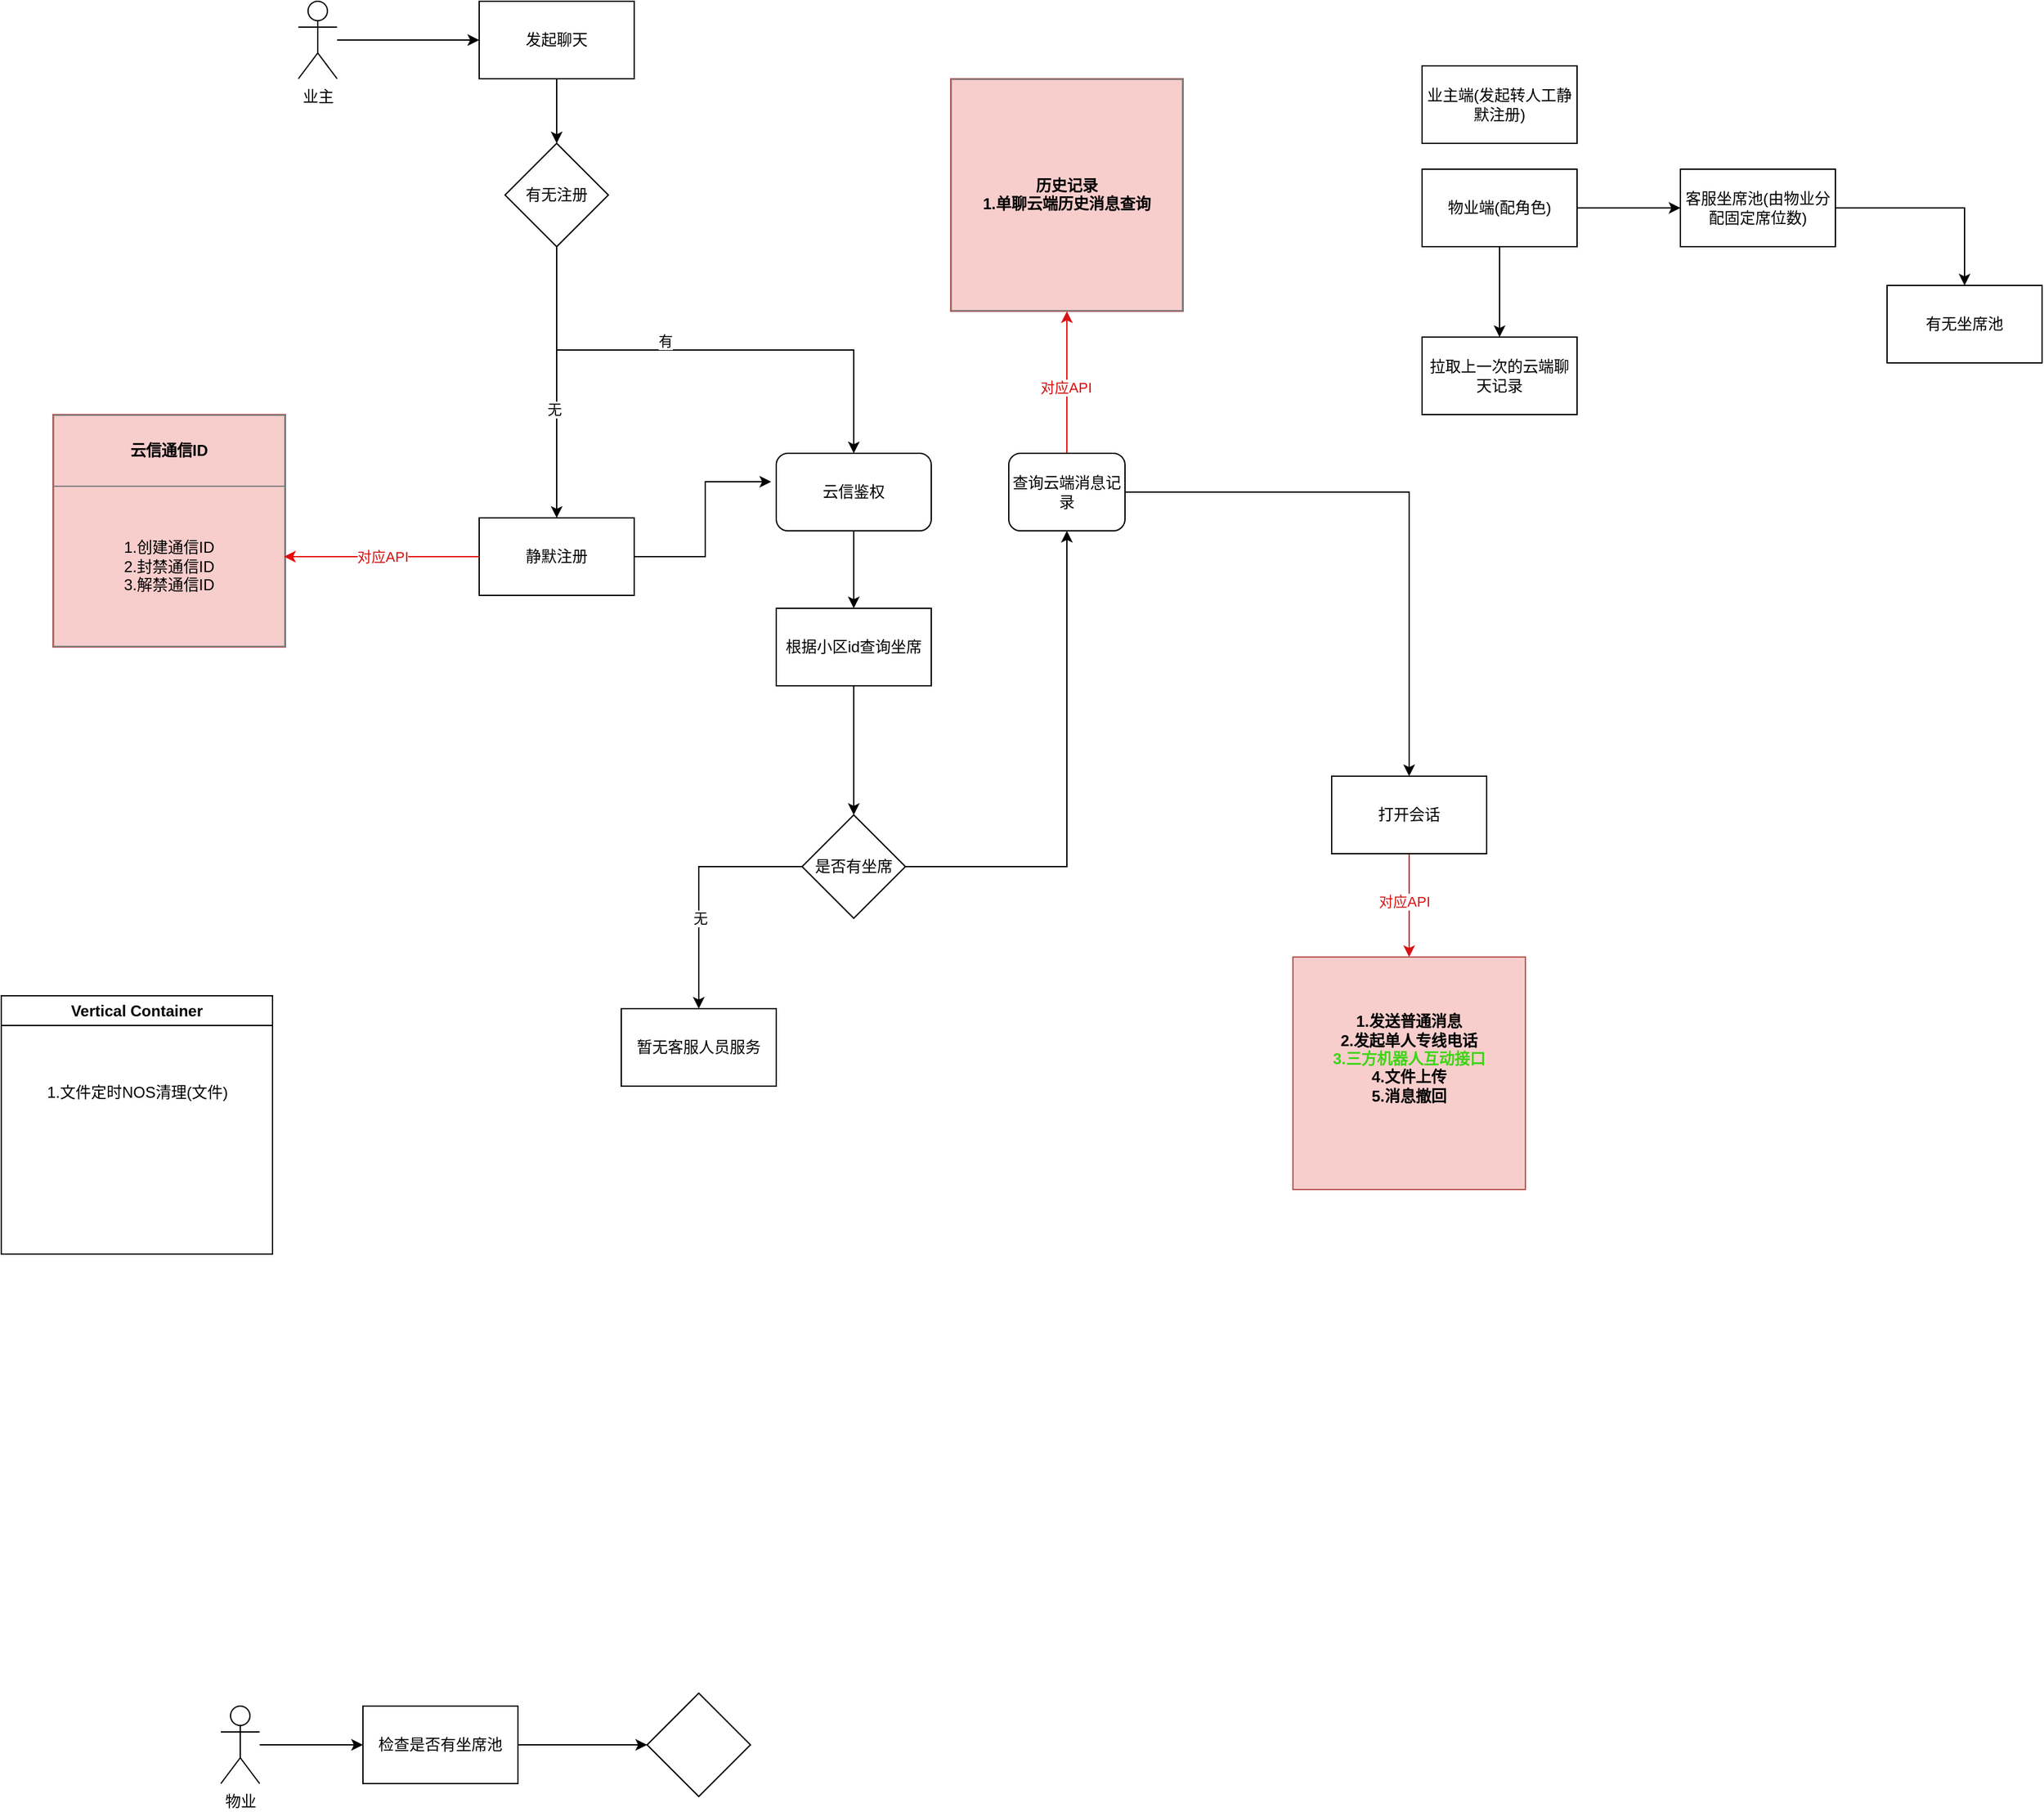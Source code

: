 <mxfile version="24.2.5" type="github">
  <diagram id="prtHgNgQTEPvFCAcTncT" name="Page-1">
    <mxGraphModel dx="2133" dy="801" grid="1" gridSize="10" guides="1" tooltips="1" connect="1" arrows="1" fold="1" page="1" pageScale="1" pageWidth="827" pageHeight="1169" math="0" shadow="0">
      <root>
        <mxCell id="0" />
        <mxCell id="1" parent="0" />
        <mxCell id="Krxz8VrOtXeD-Itm55rz-2" value="&lt;table border=&quot;1&quot; width=&quot;100%&quot; height=&quot;100%&quot; cellpadding=&quot;4&quot; style=&quot;width:100%;height:100%;border-collapse:collapse;&quot;&gt;&lt;tbody&gt;&lt;tr&gt;&lt;th align=&quot;center&quot;&gt;云信通信ID&lt;/th&gt;&lt;/tr&gt;&lt;tr&gt;&lt;td align=&quot;center&quot;&gt;1.创建通信ID&lt;br&gt;2.封禁通信ID&lt;br&gt;3.解禁通信ID&lt;/td&gt;&lt;/tr&gt;&lt;/tbody&gt;&lt;/table&gt;" style="text;html=1;whiteSpace=wrap;strokeColor=#b85450;fillColor=#f8cecc;overflow=fill;" vertex="1" parent="1">
          <mxGeometry x="-720" y="330" width="180" height="180" as="geometry" />
        </mxCell>
        <mxCell id="Krxz8VrOtXeD-Itm55rz-5" value="业主端(发起转人工静默注册)" style="whiteSpace=wrap;html=1;" vertex="1" parent="1">
          <mxGeometry x="340" y="60" width="120" height="60" as="geometry" />
        </mxCell>
        <mxCell id="Krxz8VrOtXeD-Itm55rz-10" value="" style="edgeStyle=orthogonalEdgeStyle;rounded=0;orthogonalLoop=1;jettySize=auto;html=1;" edge="1" parent="1" source="Krxz8VrOtXeD-Itm55rz-7" target="Krxz8VrOtXeD-Itm55rz-9">
          <mxGeometry relative="1" as="geometry" />
        </mxCell>
        <mxCell id="Krxz8VrOtXeD-Itm55rz-17" value="" style="edgeStyle=orthogonalEdgeStyle;rounded=0;orthogonalLoop=1;jettySize=auto;html=1;" edge="1" parent="1" source="Krxz8VrOtXeD-Itm55rz-7" target="Krxz8VrOtXeD-Itm55rz-16">
          <mxGeometry relative="1" as="geometry" />
        </mxCell>
        <mxCell id="Krxz8VrOtXeD-Itm55rz-19" value="" style="edgeStyle=orthogonalEdgeStyle;rounded=0;orthogonalLoop=1;jettySize=auto;html=1;" edge="1" parent="1" source="Krxz8VrOtXeD-Itm55rz-7" target="Krxz8VrOtXeD-Itm55rz-18">
          <mxGeometry relative="1" as="geometry" />
        </mxCell>
        <mxCell id="Krxz8VrOtXeD-Itm55rz-7" value="物业端(配角色)" style="whiteSpace=wrap;html=1;" vertex="1" parent="1">
          <mxGeometry x="340" y="140" width="120" height="60" as="geometry" />
        </mxCell>
        <mxCell id="Krxz8VrOtXeD-Itm55rz-9" value="客服坐席池(由物业分配固定席位数)" style="whiteSpace=wrap;html=1;" vertex="1" parent="1">
          <mxGeometry x="540" y="140" width="120" height="60" as="geometry" />
        </mxCell>
        <mxCell id="Krxz8VrOtXeD-Itm55rz-16" value="有无坐席池" style="whiteSpace=wrap;html=1;" vertex="1" parent="1">
          <mxGeometry x="700" y="230" width="120" height="60" as="geometry" />
        </mxCell>
        <mxCell id="Krxz8VrOtXeD-Itm55rz-18" value="拉取上一次的云端聊天记录" style="whiteSpace=wrap;html=1;" vertex="1" parent="1">
          <mxGeometry x="340" y="270" width="120" height="60" as="geometry" />
        </mxCell>
        <mxCell id="Krxz8VrOtXeD-Itm55rz-23" value="" style="edgeStyle=orthogonalEdgeStyle;rounded=0;orthogonalLoop=1;jettySize=auto;html=1;" edge="1" parent="1" source="Krxz8VrOtXeD-Itm55rz-20" target="Krxz8VrOtXeD-Itm55rz-22">
          <mxGeometry relative="1" as="geometry" />
        </mxCell>
        <mxCell id="Krxz8VrOtXeD-Itm55rz-20" value="业主" style="shape=umlActor;verticalLabelPosition=bottom;verticalAlign=top;html=1;outlineConnect=0;" vertex="1" parent="1">
          <mxGeometry x="-530" y="10" width="30" height="60" as="geometry" />
        </mxCell>
        <mxCell id="Krxz8VrOtXeD-Itm55rz-22" value="发起聊天" style="whiteSpace=wrap;html=1;verticalAlign=middle;" vertex="1" parent="1">
          <mxGeometry x="-390" y="10" width="120" height="60" as="geometry" />
        </mxCell>
        <mxCell id="Krxz8VrOtXeD-Itm55rz-27" value="" style="edgeStyle=orthogonalEdgeStyle;rounded=0;orthogonalLoop=1;jettySize=auto;html=1;" edge="1" parent="1" source="Krxz8VrOtXeD-Itm55rz-24" target="Krxz8VrOtXeD-Itm55rz-26">
          <mxGeometry relative="1" as="geometry" />
        </mxCell>
        <mxCell id="Krxz8VrOtXeD-Itm55rz-68" value="无" style="edgeLabel;html=1;align=center;verticalAlign=middle;resizable=0;points=[];" vertex="1" connectable="0" parent="Krxz8VrOtXeD-Itm55rz-27">
          <mxGeometry x="0.2" y="-2" relative="1" as="geometry">
            <mxPoint as="offset" />
          </mxGeometry>
        </mxCell>
        <mxCell id="Krxz8VrOtXeD-Itm55rz-31" style="edgeStyle=orthogonalEdgeStyle;rounded=0;orthogonalLoop=1;jettySize=auto;html=1;exitX=1;exitY=0.5;exitDx=0;exitDy=0;" edge="1" parent="1" source="Krxz8VrOtXeD-Itm55rz-24">
          <mxGeometry relative="1" as="geometry">
            <mxPoint x="-100" y="360" as="targetPoint" />
            <Array as="points">
              <mxPoint x="-330" y="160" />
              <mxPoint x="-330" y="280" />
              <mxPoint x="-100" y="280" />
            </Array>
          </mxGeometry>
        </mxCell>
        <mxCell id="Krxz8VrOtXeD-Itm55rz-32" value="有" style="edgeLabel;html=1;align=center;verticalAlign=middle;resizable=0;points=[];" vertex="1" connectable="0" parent="Krxz8VrOtXeD-Itm55rz-31">
          <mxGeometry x="-0.342" y="-2" relative="1" as="geometry">
            <mxPoint x="86" y="-2" as="offset" />
          </mxGeometry>
        </mxCell>
        <mxCell id="Krxz8VrOtXeD-Itm55rz-24" value="&lt;div style=&quot;text-align: justify;&quot;&gt;&lt;span style=&quot;background-color: initial;&quot;&gt;有无注册&lt;/span&gt;&lt;/div&gt;" style="rhombus;whiteSpace=wrap;html=1;verticalAlign=middle;" vertex="1" parent="1">
          <mxGeometry x="-370" y="120" width="80" height="80" as="geometry" />
        </mxCell>
        <mxCell id="Krxz8VrOtXeD-Itm55rz-71" value="" style="edgeStyle=orthogonalEdgeStyle;rounded=0;orthogonalLoop=1;jettySize=auto;html=1;entryX=-0.033;entryY=0.367;entryDx=0;entryDy=0;entryPerimeter=0;" edge="1" parent="1" source="Krxz8VrOtXeD-Itm55rz-26" target="Krxz8VrOtXeD-Itm55rz-72">
          <mxGeometry relative="1" as="geometry">
            <mxPoint x="-140" y="390" as="targetPoint" />
          </mxGeometry>
        </mxCell>
        <mxCell id="Krxz8VrOtXeD-Itm55rz-26" value="静默注册" style="whiteSpace=wrap;html=1;" vertex="1" parent="1">
          <mxGeometry x="-390" y="410" width="120" height="60" as="geometry" />
        </mxCell>
        <mxCell id="Krxz8VrOtXeD-Itm55rz-45" style="edgeStyle=orthogonalEdgeStyle;rounded=0;orthogonalLoop=1;jettySize=auto;html=1;" edge="1" parent="1" source="Krxz8VrOtXeD-Itm55rz-48" target="Krxz8VrOtXeD-Itm55rz-34">
          <mxGeometry relative="1" as="geometry" />
        </mxCell>
        <mxCell id="Krxz8VrOtXeD-Itm55rz-49" value="" style="edgeStyle=orthogonalEdgeStyle;rounded=0;orthogonalLoop=1;jettySize=auto;html=1;" edge="1" parent="1" source="Krxz8VrOtXeD-Itm55rz-29" target="Krxz8VrOtXeD-Itm55rz-48">
          <mxGeometry relative="1" as="geometry" />
        </mxCell>
        <mxCell id="Krxz8VrOtXeD-Itm55rz-29" value="根据小区id查询坐席" style="whiteSpace=wrap;html=1;" vertex="1" parent="1">
          <mxGeometry x="-160" y="480" width="120" height="60" as="geometry" />
        </mxCell>
        <mxCell id="Krxz8VrOtXeD-Itm55rz-44" style="edgeStyle=orthogonalEdgeStyle;rounded=0;orthogonalLoop=1;jettySize=auto;html=1;" edge="1" parent="1" source="Krxz8VrOtXeD-Itm55rz-34" target="Krxz8VrOtXeD-Itm55rz-42">
          <mxGeometry relative="1" as="geometry" />
        </mxCell>
        <mxCell id="Krxz8VrOtXeD-Itm55rz-58" style="edgeStyle=orthogonalEdgeStyle;rounded=0;orthogonalLoop=1;jettySize=auto;html=1;exitX=0.5;exitY=0;exitDx=0;exitDy=0;strokeColor=#d81313;" edge="1" parent="1" source="Krxz8VrOtXeD-Itm55rz-34" target="Krxz8VrOtXeD-Itm55rz-57">
          <mxGeometry relative="1" as="geometry" />
        </mxCell>
        <mxCell id="Krxz8VrOtXeD-Itm55rz-62" value="对应API" style="edgeLabel;html=1;align=center;verticalAlign=middle;resizable=0;points=[];fontColor=#d50b0b;" vertex="1" connectable="0" parent="Krxz8VrOtXeD-Itm55rz-58">
          <mxGeometry x="-0.073" y="1" relative="1" as="geometry">
            <mxPoint as="offset" />
          </mxGeometry>
        </mxCell>
        <mxCell id="Krxz8VrOtXeD-Itm55rz-34" value="查询云端消息记录" style="rounded=1;whiteSpace=wrap;html=1;" vertex="1" parent="1">
          <mxGeometry x="20" y="360" width="90" height="60" as="geometry" />
        </mxCell>
        <mxCell id="Krxz8VrOtXeD-Itm55rz-38" value="" style="edgeStyle=orthogonalEdgeStyle;rounded=0;orthogonalLoop=1;jettySize=auto;html=1;" edge="1" parent="1" source="Krxz8VrOtXeD-Itm55rz-36" target="Krxz8VrOtXeD-Itm55rz-37">
          <mxGeometry relative="1" as="geometry" />
        </mxCell>
        <mxCell id="Krxz8VrOtXeD-Itm55rz-36" value="物业" style="shape=umlActor;verticalLabelPosition=bottom;verticalAlign=top;html=1;outlineConnect=0;" vertex="1" parent="1">
          <mxGeometry x="-590" y="1330" width="30" height="60" as="geometry" />
        </mxCell>
        <mxCell id="Krxz8VrOtXeD-Itm55rz-40" value="" style="edgeStyle=orthogonalEdgeStyle;rounded=0;orthogonalLoop=1;jettySize=auto;html=1;" edge="1" parent="1" source="Krxz8VrOtXeD-Itm55rz-37" target="Krxz8VrOtXeD-Itm55rz-39">
          <mxGeometry relative="1" as="geometry" />
        </mxCell>
        <mxCell id="Krxz8VrOtXeD-Itm55rz-37" value="检查是否有坐席池" style="whiteSpace=wrap;html=1;verticalAlign=middle;" vertex="1" parent="1">
          <mxGeometry x="-480" y="1330" width="120" height="60" as="geometry" />
        </mxCell>
        <mxCell id="Krxz8VrOtXeD-Itm55rz-39" value="" style="rhombus;whiteSpace=wrap;html=1;" vertex="1" parent="1">
          <mxGeometry x="-260" y="1320" width="80" height="80" as="geometry" />
        </mxCell>
        <mxCell id="Krxz8VrOtXeD-Itm55rz-60" value="" style="edgeStyle=orthogonalEdgeStyle;rounded=0;orthogonalLoop=1;jettySize=auto;html=1;strokeColor=#d91212;" edge="1" parent="1" source="Krxz8VrOtXeD-Itm55rz-42">
          <mxGeometry relative="1" as="geometry">
            <mxPoint x="330" y="750" as="targetPoint" />
          </mxGeometry>
        </mxCell>
        <mxCell id="Krxz8VrOtXeD-Itm55rz-63" value="&lt;font color=&quot;#d41616&quot;&gt;对应API&lt;/font&gt;" style="edgeLabel;html=1;align=center;verticalAlign=middle;resizable=0;points=[];" vertex="1" connectable="0" parent="Krxz8VrOtXeD-Itm55rz-60">
          <mxGeometry x="-0.081" y="-4" relative="1" as="geometry">
            <mxPoint as="offset" />
          </mxGeometry>
        </mxCell>
        <mxCell id="Krxz8VrOtXeD-Itm55rz-42" value="打开会话" style="whiteSpace=wrap;html=1;" vertex="1" parent="1">
          <mxGeometry x="270" y="610" width="120" height="60" as="geometry" />
        </mxCell>
        <mxCell id="Krxz8VrOtXeD-Itm55rz-52" value="" style="edgeStyle=orthogonalEdgeStyle;rounded=0;orthogonalLoop=1;jettySize=auto;html=1;" edge="1" parent="1" source="Krxz8VrOtXeD-Itm55rz-48" target="Krxz8VrOtXeD-Itm55rz-51">
          <mxGeometry relative="1" as="geometry" />
        </mxCell>
        <mxCell id="Krxz8VrOtXeD-Itm55rz-53" value="无" style="edgeLabel;html=1;align=center;verticalAlign=middle;resizable=0;points=[];" vertex="1" connectable="0" parent="Krxz8VrOtXeD-Itm55rz-52">
          <mxGeometry x="0.263" y="1" relative="1" as="geometry">
            <mxPoint as="offset" />
          </mxGeometry>
        </mxCell>
        <mxCell id="Krxz8VrOtXeD-Itm55rz-48" value="是否有坐席" style="rhombus;whiteSpace=wrap;html=1;" vertex="1" parent="1">
          <mxGeometry x="-140" y="640" width="80" height="80" as="geometry" />
        </mxCell>
        <mxCell id="Krxz8VrOtXeD-Itm55rz-51" value="暂无客服人员服务" style="whiteSpace=wrap;html=1;" vertex="1" parent="1">
          <mxGeometry x="-280" y="790" width="120" height="60" as="geometry" />
        </mxCell>
        <mxCell id="Krxz8VrOtXeD-Itm55rz-55" style="edgeStyle=orthogonalEdgeStyle;rounded=0;orthogonalLoop=1;jettySize=auto;html=1;exitX=0;exitY=0.5;exitDx=0;exitDy=0;entryX=0.994;entryY=0.611;entryDx=0;entryDy=0;entryPerimeter=0;fontColor=#d41616;strokeColor=#e70d0d;" edge="1" parent="1" source="Krxz8VrOtXeD-Itm55rz-26" target="Krxz8VrOtXeD-Itm55rz-2">
          <mxGeometry relative="1" as="geometry" />
        </mxCell>
        <mxCell id="Krxz8VrOtXeD-Itm55rz-56" value="&lt;font color=&quot;#d51010&quot;&gt;对应API&lt;/font&gt;" style="edgeLabel;html=1;align=center;verticalAlign=middle;resizable=0;points=[];" vertex="1" connectable="0" parent="Krxz8VrOtXeD-Itm55rz-55">
          <mxGeometry x="-0.007" relative="1" as="geometry">
            <mxPoint as="offset" />
          </mxGeometry>
        </mxCell>
        <mxCell id="Krxz8VrOtXeD-Itm55rz-57" value="&lt;table border=&quot;1&quot; width=&quot;100%&quot; height=&quot;100%&quot; cellpadding=&quot;4&quot; style=&quot;width:100%;height:100%;border-collapse:collapse;&quot;&gt;&lt;tbody&gt;&lt;tr&gt;&lt;th align=&quot;center&quot;&gt;历史记录&lt;br&gt;1.单聊云端历史消息查询&lt;br&gt;&lt;/th&gt;&lt;/tr&gt;&lt;/tbody&gt;&lt;/table&gt;" style="text;html=1;whiteSpace=wrap;strokeColor=#b85450;fillColor=#f8cecc;overflow=fill;" vertex="1" parent="1">
          <mxGeometry x="-25" y="70" width="180" height="180" as="geometry" />
        </mxCell>
        <mxCell id="Krxz8VrOtXeD-Itm55rz-61" value="&lt;div&gt;&lt;span style=&quot;font-weight: 700;&quot;&gt;&lt;br&gt;&lt;/span&gt;&lt;/div&gt;&lt;span style=&quot;font-weight: 700;&quot;&gt;&lt;div&gt;&lt;span style=&quot;font-weight: 700;&quot;&gt;&lt;br&gt;&lt;/span&gt;&lt;/div&gt;&lt;div&gt;&lt;span style=&quot;font-weight: 700;&quot;&gt;&lt;br&gt;&lt;/span&gt;&lt;/div&gt;&lt;div&gt;&lt;span style=&quot;background-color: initial;&quot;&gt;1.发送普通消息&lt;/span&gt;&lt;br&gt;&lt;/div&gt;&lt;/span&gt;&lt;div style=&quot;font-weight: 700;&quot;&gt;2.发起单人专线电话&lt;br&gt;&lt;font color=&quot;#3fd416&quot;&gt;3.三方机器人互动接口&lt;/font&gt;&lt;/div&gt;&lt;div style=&quot;font-weight: 700;&quot;&gt;4.文件上传&lt;br&gt;5.消息撤回&lt;/div&gt;" style="text;html=1;whiteSpace=wrap;strokeColor=#b85450;fillColor=#f8cecc;overflow=fill;verticalAlign=middle;align=center;" vertex="1" parent="1">
          <mxGeometry x="240" y="750" width="180" height="180" as="geometry" />
        </mxCell>
        <mxCell id="Krxz8VrOtXeD-Itm55rz-67" style="edgeStyle=orthogonalEdgeStyle;rounded=0;orthogonalLoop=1;jettySize=auto;html=1;" edge="1" parent="1" source="Krxz8VrOtXeD-Itm55rz-22" target="Krxz8VrOtXeD-Itm55rz-24">
          <mxGeometry relative="1" as="geometry">
            <mxPoint x="-330" y="190" as="sourcePoint" />
          </mxGeometry>
        </mxCell>
        <mxCell id="Krxz8VrOtXeD-Itm55rz-73" style="edgeStyle=orthogonalEdgeStyle;rounded=0;orthogonalLoop=1;jettySize=auto;html=1;exitX=0.5;exitY=1;exitDx=0;exitDy=0;" edge="1" parent="1" source="Krxz8VrOtXeD-Itm55rz-72" target="Krxz8VrOtXeD-Itm55rz-29">
          <mxGeometry relative="1" as="geometry" />
        </mxCell>
        <mxCell id="Krxz8VrOtXeD-Itm55rz-72" value="云信鉴权" style="rounded=1;whiteSpace=wrap;html=1;" vertex="1" parent="1">
          <mxGeometry x="-160" y="360" width="120" height="60" as="geometry" />
        </mxCell>
        <mxCell id="Krxz8VrOtXeD-Itm55rz-74" value="Vertical Container" style="swimlane;whiteSpace=wrap;html=1;" vertex="1" parent="1">
          <mxGeometry x="-760" y="780" width="210" height="200" as="geometry" />
        </mxCell>
        <mxCell id="Krxz8VrOtXeD-Itm55rz-75" value="1.文件定时NOS清理(文件)" style="text;html=1;align=center;verticalAlign=middle;resizable=0;points=[];autosize=1;strokeColor=none;fillColor=none;" vertex="1" parent="Krxz8VrOtXeD-Itm55rz-74">
          <mxGeometry x="25" y="60" width="160" height="30" as="geometry" />
        </mxCell>
      </root>
    </mxGraphModel>
  </diagram>
</mxfile>
